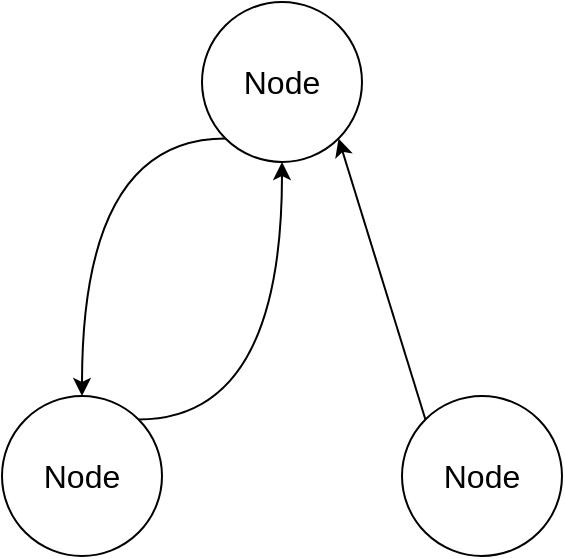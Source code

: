 <mxfile version="22.1.2" type="device">
  <diagram name="Page-1" id="S1__LESrpZmO3oMLAGCy">
    <mxGraphModel dx="644" dy="563" grid="1" gridSize="10" guides="1" tooltips="1" connect="1" arrows="1" fold="1" page="1" pageScale="1" pageWidth="583" pageHeight="413" math="0" shadow="0">
      <root>
        <mxCell id="0" />
        <mxCell id="1" parent="0" />
        <mxCell id="IBm5FJCkrSXbt0ttpxEb-8" style="edgeStyle=orthogonalEdgeStyle;rounded=0;orthogonalLoop=1;jettySize=auto;html=1;exitX=0;exitY=1;exitDx=0;exitDy=0;curved=1;" edge="1" parent="1" source="IBm5FJCkrSXbt0ttpxEb-1" target="IBm5FJCkrSXbt0ttpxEb-2">
          <mxGeometry relative="1" as="geometry" />
        </mxCell>
        <mxCell id="IBm5FJCkrSXbt0ttpxEb-1" value="Node" style="ellipse;whiteSpace=wrap;html=1;aspect=fixed;fontSize=16;" vertex="1" parent="1">
          <mxGeometry x="240" y="70" width="80" height="80" as="geometry" />
        </mxCell>
        <mxCell id="IBm5FJCkrSXbt0ttpxEb-7" style="edgeStyle=orthogonalEdgeStyle;rounded=0;orthogonalLoop=1;jettySize=auto;html=1;exitX=1;exitY=0;exitDx=0;exitDy=0;entryX=0.5;entryY=1;entryDx=0;entryDy=0;curved=1;" edge="1" parent="1" source="IBm5FJCkrSXbt0ttpxEb-2" target="IBm5FJCkrSXbt0ttpxEb-1">
          <mxGeometry relative="1" as="geometry" />
        </mxCell>
        <mxCell id="IBm5FJCkrSXbt0ttpxEb-2" value="Node" style="ellipse;whiteSpace=wrap;html=1;aspect=fixed;fontSize=16;" vertex="1" parent="1">
          <mxGeometry x="140" y="267" width="80" height="80" as="geometry" />
        </mxCell>
        <mxCell id="IBm5FJCkrSXbt0ttpxEb-6" style="rounded=0;orthogonalLoop=1;jettySize=auto;html=1;exitX=0;exitY=0;exitDx=0;exitDy=0;entryX=1;entryY=1;entryDx=0;entryDy=0;" edge="1" parent="1" source="IBm5FJCkrSXbt0ttpxEb-3" target="IBm5FJCkrSXbt0ttpxEb-1">
          <mxGeometry relative="1" as="geometry" />
        </mxCell>
        <mxCell id="IBm5FJCkrSXbt0ttpxEb-3" value="Node" style="ellipse;whiteSpace=wrap;html=1;aspect=fixed;fontSize=16;" vertex="1" parent="1">
          <mxGeometry x="340" y="267" width="80" height="80" as="geometry" />
        </mxCell>
      </root>
    </mxGraphModel>
  </diagram>
</mxfile>
